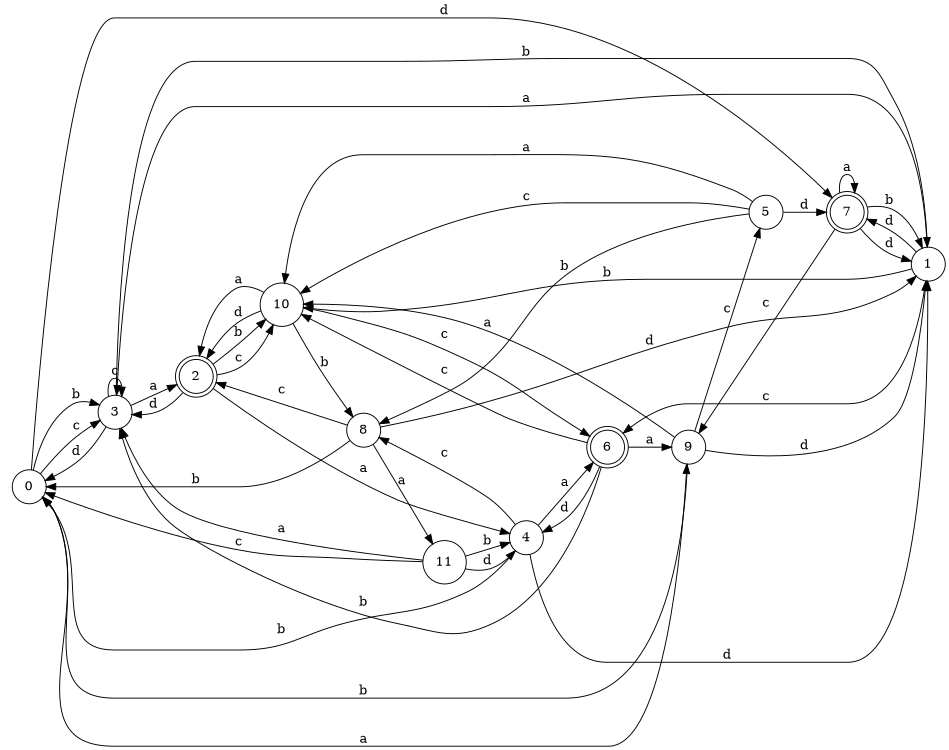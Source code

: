 digraph n10_8 {
__start0 [label="" shape="none"];

rankdir=LR;
size="8,5";

s0 [style="filled", color="black", fillcolor="white" shape="circle", label="0"];
s1 [style="filled", color="black", fillcolor="white" shape="circle", label="1"];
s2 [style="rounded,filled", color="black", fillcolor="white" shape="doublecircle", label="2"];
s3 [style="filled", color="black", fillcolor="white" shape="circle", label="3"];
s4 [style="filled", color="black", fillcolor="white" shape="circle", label="4"];
s5 [style="filled", color="black", fillcolor="white" shape="circle", label="5"];
s6 [style="rounded,filled", color="black", fillcolor="white" shape="doublecircle", label="6"];
s7 [style="rounded,filled", color="black", fillcolor="white" shape="doublecircle", label="7"];
s8 [style="filled", color="black", fillcolor="white" shape="circle", label="8"];
s9 [style="filled", color="black", fillcolor="white" shape="circle", label="9"];
s10 [style="filled", color="black", fillcolor="white" shape="circle", label="10"];
s11 [style="filled", color="black", fillcolor="white" shape="circle", label="11"];
s0 -> s9 [label="a"];
s0 -> s3 [label="b"];
s0 -> s3 [label="c"];
s0 -> s7 [label="d"];
s1 -> s3 [label="a"];
s1 -> s10 [label="b"];
s1 -> s6 [label="c"];
s1 -> s7 [label="d"];
s2 -> s4 [label="a"];
s2 -> s10 [label="b"];
s2 -> s10 [label="c"];
s2 -> s3 [label="d"];
s3 -> s2 [label="a"];
s3 -> s1 [label="b"];
s3 -> s3 [label="c"];
s3 -> s0 [label="d"];
s4 -> s6 [label="a"];
s4 -> s0 [label="b"];
s4 -> s8 [label="c"];
s4 -> s1 [label="d"];
s5 -> s10 [label="a"];
s5 -> s8 [label="b"];
s5 -> s10 [label="c"];
s5 -> s7 [label="d"];
s6 -> s9 [label="a"];
s6 -> s3 [label="b"];
s6 -> s10 [label="c"];
s6 -> s4 [label="d"];
s7 -> s7 [label="a"];
s7 -> s1 [label="b"];
s7 -> s9 [label="c"];
s7 -> s1 [label="d"];
s8 -> s11 [label="a"];
s8 -> s0 [label="b"];
s8 -> s2 [label="c"];
s8 -> s1 [label="d"];
s9 -> s10 [label="a"];
s9 -> s0 [label="b"];
s9 -> s5 [label="c"];
s9 -> s1 [label="d"];
s10 -> s2 [label="a"];
s10 -> s8 [label="b"];
s10 -> s6 [label="c"];
s10 -> s2 [label="d"];
s11 -> s3 [label="a"];
s11 -> s4 [label="b"];
s11 -> s0 [label="c"];
s11 -> s4 [label="d"];

}